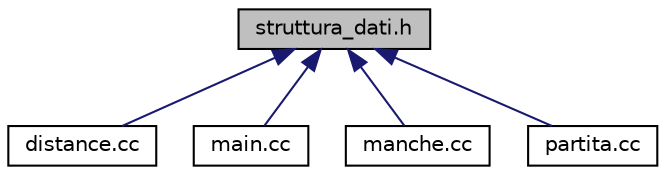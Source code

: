 digraph "struttura_dati.h"
{
  edge [fontname="Helvetica",fontsize="10",labelfontname="Helvetica",labelfontsize="10"];
  node [fontname="Helvetica",fontsize="10",shape=record];
  Node1 [label="struttura_dati.h",height=0.2,width=0.4,color="black", fillcolor="grey75", style="filled", fontcolor="black"];
  Node1 -> Node2 [dir="back",color="midnightblue",fontsize="10",style="solid",fontname="Helvetica"];
  Node2 [label="distance.cc",height=0.2,width=0.4,color="black", fillcolor="white", style="filled",URL="$distance_8cc.html",tooltip="File per il calcolo della distanza minima tra una parola e la sua categoria. "];
  Node1 -> Node3 [dir="back",color="midnightblue",fontsize="10",style="solid",fontname="Helvetica"];
  Node3 [label="main.cc",height=0.2,width=0.4,color="black", fillcolor="white", style="filled",URL="$main_8cc.html",tooltip="File contenente la funzione main. "];
  Node1 -> Node4 [dir="back",color="midnightblue",fontsize="10",style="solid",fontname="Helvetica"];
  Node4 [label="manche.cc",height=0.2,width=0.4,color="black", fillcolor="white", style="filled",URL="$manche_8cc.html",tooltip="File per la gestione di una singola manche. "];
  Node1 -> Node5 [dir="back",color="midnightblue",fontsize="10",style="solid",fontname="Helvetica"];
  Node5 [label="partita.cc",height=0.2,width=0.4,color="black", fillcolor="white", style="filled",URL="$partita_8cc.html",tooltip="File per la gestione di un&#39;intera partita. "];
}
